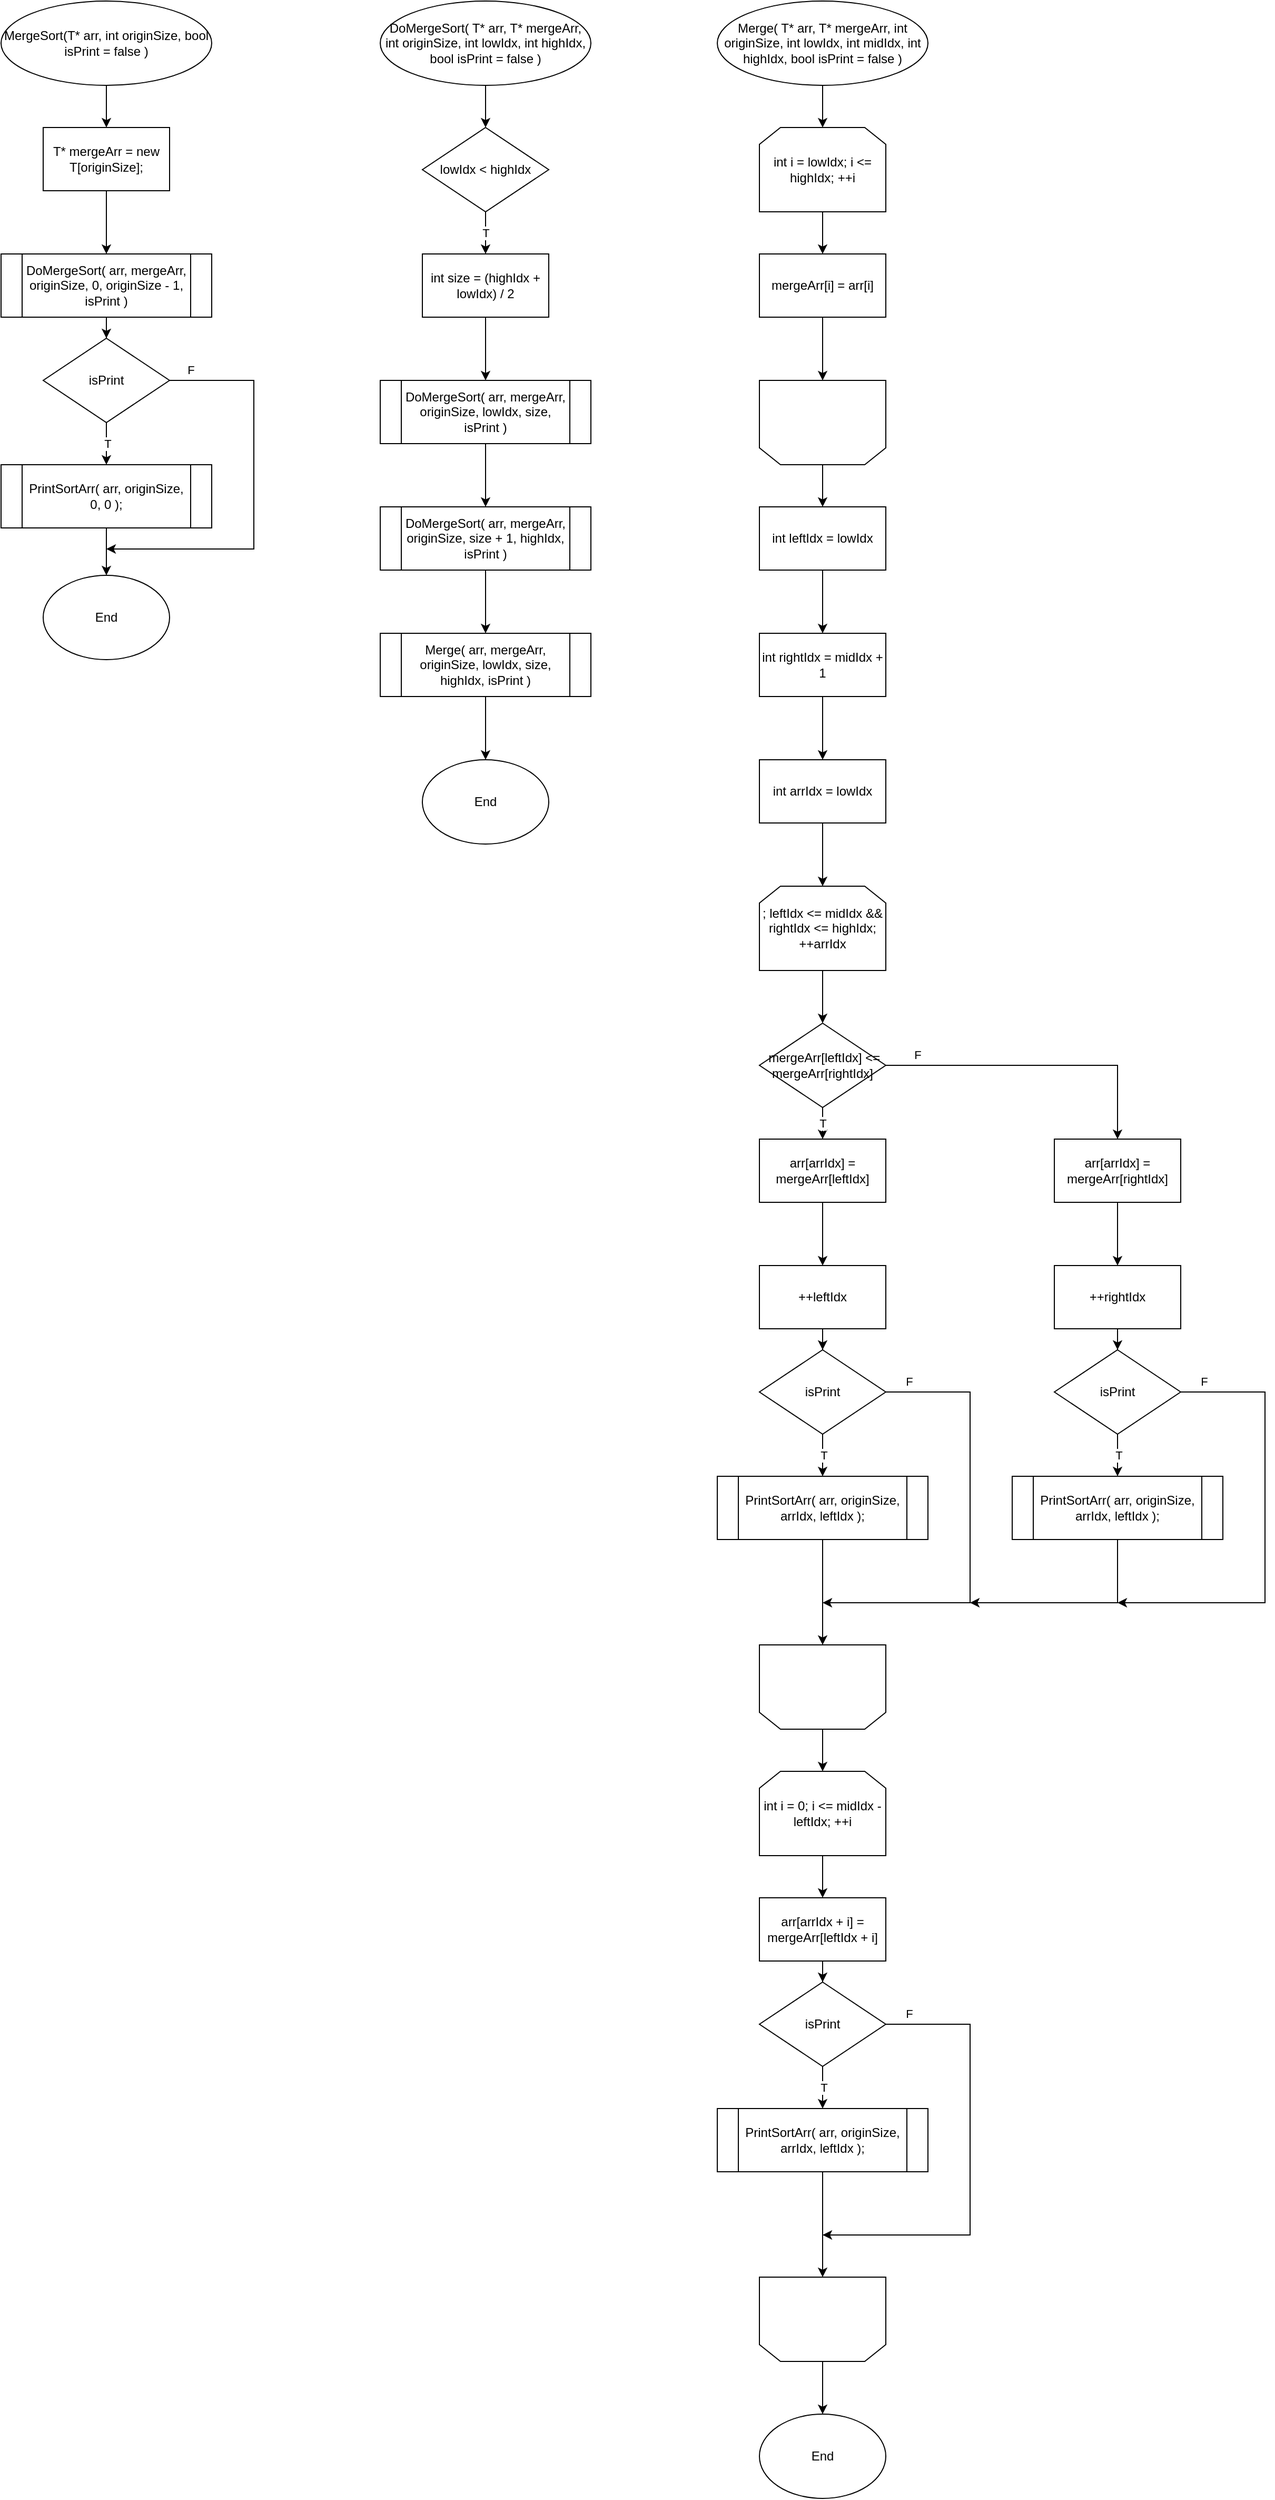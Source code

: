 <mxfile version="18.1.3" type="device"><diagram id="7INKBk4YoJLdMz592w9W" name="페이지-1"><mxGraphModel dx="1250" dy="742" grid="1" gridSize="10" guides="1" tooltips="1" connect="1" arrows="1" fold="1" page="1" pageScale="1" pageWidth="827" pageHeight="1169" math="0" shadow="0"><root><mxCell id="0"/><mxCell id="1" parent="0"/><mxCell id="n8e7gypNVRzoCy3kR2pa-2" value="" style="edgeStyle=orthogonalEdgeStyle;rounded=0;orthogonalLoop=1;jettySize=auto;html=1;" edge="1" parent="1" source="yaapNXnuX-U1yKSeV9Fx-1" target="n8e7gypNVRzoCy3kR2pa-1"><mxGeometry relative="1" as="geometry"/></mxCell><mxCell id="yaapNXnuX-U1yKSeV9Fx-1" value="MergeSort(T* arr, int originSize, bool isPrint = false&amp;nbsp;)" style="ellipse;whiteSpace=wrap;html=1;" parent="1" vertex="1"><mxGeometry y="40" width="200" height="80" as="geometry"/></mxCell><mxCell id="n8e7gypNVRzoCy3kR2pa-4" value="" style="edgeStyle=orthogonalEdgeStyle;rounded=0;orthogonalLoop=1;jettySize=auto;html=1;" edge="1" parent="1" source="n8e7gypNVRzoCy3kR2pa-1" target="n8e7gypNVRzoCy3kR2pa-3"><mxGeometry relative="1" as="geometry"/></mxCell><mxCell id="n8e7gypNVRzoCy3kR2pa-1" value="T* mergeArr = new T[originSize];" style="rounded=0;whiteSpace=wrap;html=1;" vertex="1" parent="1"><mxGeometry x="40" y="160" width="120" height="60" as="geometry"/></mxCell><mxCell id="n8e7gypNVRzoCy3kR2pa-6" value="" style="edgeStyle=orthogonalEdgeStyle;rounded=0;orthogonalLoop=1;jettySize=auto;html=1;" edge="1" parent="1" source="n8e7gypNVRzoCy3kR2pa-3" target="n8e7gypNVRzoCy3kR2pa-5"><mxGeometry relative="1" as="geometry"/></mxCell><mxCell id="n8e7gypNVRzoCy3kR2pa-3" value="DoMergeSort( arr, mergeArr, originSize, 0, originSize - 1, isPrint )" style="shape=process;whiteSpace=wrap;html=1;backgroundOutline=1;" vertex="1" parent="1"><mxGeometry y="280" width="200" height="60" as="geometry"/></mxCell><mxCell id="n8e7gypNVRzoCy3kR2pa-8" value="T" style="edgeStyle=orthogonalEdgeStyle;rounded=0;orthogonalLoop=1;jettySize=auto;html=1;" edge="1" parent="1" source="n8e7gypNVRzoCy3kR2pa-5"><mxGeometry relative="1" as="geometry"><mxPoint x="100" y="480" as="targetPoint"/></mxGeometry></mxCell><mxCell id="n8e7gypNVRzoCy3kR2pa-13" value="F" style="edgeStyle=orthogonalEdgeStyle;rounded=0;orthogonalLoop=1;jettySize=auto;html=1;exitX=1;exitY=0.5;exitDx=0;exitDy=0;" edge="1" parent="1" source="n8e7gypNVRzoCy3kR2pa-5"><mxGeometry x="-0.895" y="10" relative="1" as="geometry"><mxPoint x="100" y="560" as="targetPoint"/><Array as="points"><mxPoint x="240" y="400"/><mxPoint x="240" y="560"/></Array><mxPoint as="offset"/></mxGeometry></mxCell><mxCell id="n8e7gypNVRzoCy3kR2pa-5" value="isPrint" style="rhombus;whiteSpace=wrap;html=1;" vertex="1" parent="1"><mxGeometry x="40" y="360" width="120" height="80" as="geometry"/></mxCell><mxCell id="n8e7gypNVRzoCy3kR2pa-12" value="" style="edgeStyle=orthogonalEdgeStyle;rounded=0;orthogonalLoop=1;jettySize=auto;html=1;" edge="1" parent="1" source="n8e7gypNVRzoCy3kR2pa-9" target="n8e7gypNVRzoCy3kR2pa-11"><mxGeometry relative="1" as="geometry"/></mxCell><mxCell id="n8e7gypNVRzoCy3kR2pa-9" value="PrintSortArr( arr, originSize, 0, 0 );" style="shape=process;whiteSpace=wrap;html=1;backgroundOutline=1;" vertex="1" parent="1"><mxGeometry y="480" width="200" height="60" as="geometry"/></mxCell><mxCell id="n8e7gypNVRzoCy3kR2pa-15" value="" style="edgeStyle=orthogonalEdgeStyle;rounded=0;orthogonalLoop=1;jettySize=auto;html=1;" edge="1" parent="1" source="n8e7gypNVRzoCy3kR2pa-10" target="n8e7gypNVRzoCy3kR2pa-14"><mxGeometry relative="1" as="geometry"/></mxCell><mxCell id="n8e7gypNVRzoCy3kR2pa-10" value="DoMergeSort( T* arr, T* mergeArr, int originSize, int lowIdx, int highIdx, bool isPrint = false )" style="ellipse;whiteSpace=wrap;html=1;" vertex="1" parent="1"><mxGeometry x="360" y="40" width="200" height="80" as="geometry"/></mxCell><mxCell id="n8e7gypNVRzoCy3kR2pa-11" value="End" style="ellipse;whiteSpace=wrap;html=1;" vertex="1" parent="1"><mxGeometry x="40" y="585" width="120" height="80" as="geometry"/></mxCell><mxCell id="n8e7gypNVRzoCy3kR2pa-17" value="T" style="edgeStyle=orthogonalEdgeStyle;rounded=0;orthogonalLoop=1;jettySize=auto;html=1;" edge="1" parent="1" source="n8e7gypNVRzoCy3kR2pa-14" target="n8e7gypNVRzoCy3kR2pa-16"><mxGeometry relative="1" as="geometry"/></mxCell><mxCell id="n8e7gypNVRzoCy3kR2pa-14" value="lowIdx &amp;lt; highIdx" style="rhombus;whiteSpace=wrap;html=1;" vertex="1" parent="1"><mxGeometry x="400" y="160" width="120" height="80" as="geometry"/></mxCell><mxCell id="n8e7gypNVRzoCy3kR2pa-20" value="" style="edgeStyle=orthogonalEdgeStyle;rounded=0;orthogonalLoop=1;jettySize=auto;html=1;" edge="1" parent="1" source="n8e7gypNVRzoCy3kR2pa-16" target="n8e7gypNVRzoCy3kR2pa-18"><mxGeometry relative="1" as="geometry"/></mxCell><mxCell id="n8e7gypNVRzoCy3kR2pa-16" value="int size = (highIdx + lowIdx) / 2" style="rounded=0;whiteSpace=wrap;html=1;" vertex="1" parent="1"><mxGeometry x="400" y="280" width="120" height="60" as="geometry"/></mxCell><mxCell id="n8e7gypNVRzoCy3kR2pa-21" value="" style="edgeStyle=orthogonalEdgeStyle;rounded=0;orthogonalLoop=1;jettySize=auto;html=1;" edge="1" parent="1" source="n8e7gypNVRzoCy3kR2pa-18" target="n8e7gypNVRzoCy3kR2pa-19"><mxGeometry relative="1" as="geometry"/></mxCell><mxCell id="n8e7gypNVRzoCy3kR2pa-18" value="DoMergeSort( arr, mergeArr, originSize, lowIdx, size, isPrint )" style="shape=process;whiteSpace=wrap;html=1;backgroundOutline=1;" vertex="1" parent="1"><mxGeometry x="360" y="400" width="200" height="60" as="geometry"/></mxCell><mxCell id="n8e7gypNVRzoCy3kR2pa-23" value="" style="edgeStyle=orthogonalEdgeStyle;rounded=0;orthogonalLoop=1;jettySize=auto;html=1;" edge="1" parent="1" source="n8e7gypNVRzoCy3kR2pa-19" target="n8e7gypNVRzoCy3kR2pa-22"><mxGeometry relative="1" as="geometry"/></mxCell><mxCell id="n8e7gypNVRzoCy3kR2pa-19" value="DoMergeSort( arr, mergeArr, originSize, size + 1, highIdx, isPrint )" style="shape=process;whiteSpace=wrap;html=1;backgroundOutline=1;" vertex="1" parent="1"><mxGeometry x="360" y="520" width="200" height="60" as="geometry"/></mxCell><mxCell id="n8e7gypNVRzoCy3kR2pa-25" value="" style="edgeStyle=orthogonalEdgeStyle;rounded=0;orthogonalLoop=1;jettySize=auto;html=1;" edge="1" parent="1" source="n8e7gypNVRzoCy3kR2pa-22" target="n8e7gypNVRzoCy3kR2pa-24"><mxGeometry relative="1" as="geometry"/></mxCell><mxCell id="n8e7gypNVRzoCy3kR2pa-22" value="Merge( arr, mergeArr, originSize, lowIdx, size, highIdx, isPrint )" style="shape=process;whiteSpace=wrap;html=1;backgroundOutline=1;" vertex="1" parent="1"><mxGeometry x="360" y="640" width="200" height="60" as="geometry"/></mxCell><mxCell id="n8e7gypNVRzoCy3kR2pa-24" value="End" style="ellipse;whiteSpace=wrap;html=1;" vertex="1" parent="1"><mxGeometry x="400" y="760" width="120" height="80" as="geometry"/></mxCell><mxCell id="n8e7gypNVRzoCy3kR2pa-28" value="" style="edgeStyle=orthogonalEdgeStyle;rounded=0;orthogonalLoop=1;jettySize=auto;html=1;" edge="1" parent="1" source="n8e7gypNVRzoCy3kR2pa-26" target="n8e7gypNVRzoCy3kR2pa-27"><mxGeometry relative="1" as="geometry"/></mxCell><mxCell id="n8e7gypNVRzoCy3kR2pa-26" value="Merge( T* arr, T* mergeArr, int originSize, int lowIdx, int midIdx, int highIdx, bool isPrint = false )" style="ellipse;whiteSpace=wrap;html=1;" vertex="1" parent="1"><mxGeometry x="680" y="40" width="200" height="80" as="geometry"/></mxCell><mxCell id="n8e7gypNVRzoCy3kR2pa-30" value="" style="edgeStyle=orthogonalEdgeStyle;rounded=0;orthogonalLoop=1;jettySize=auto;html=1;" edge="1" parent="1" source="n8e7gypNVRzoCy3kR2pa-27" target="n8e7gypNVRzoCy3kR2pa-29"><mxGeometry relative="1" as="geometry"/></mxCell><mxCell id="n8e7gypNVRzoCy3kR2pa-27" value="int i = lowIdx; i &amp;lt;= highIdx; ++i" style="shape=loopLimit;whiteSpace=wrap;html=1;" vertex="1" parent="1"><mxGeometry x="720" y="160" width="120" height="80" as="geometry"/></mxCell><mxCell id="n8e7gypNVRzoCy3kR2pa-32" value="" style="edgeStyle=orthogonalEdgeStyle;rounded=0;orthogonalLoop=1;jettySize=auto;html=1;" edge="1" parent="1" source="n8e7gypNVRzoCy3kR2pa-29" target="n8e7gypNVRzoCy3kR2pa-31"><mxGeometry relative="1" as="geometry"/></mxCell><mxCell id="n8e7gypNVRzoCy3kR2pa-29" value="mergeArr[i] = arr[i]" style="rounded=0;whiteSpace=wrap;html=1;" vertex="1" parent="1"><mxGeometry x="720" y="280" width="120" height="60" as="geometry"/></mxCell><mxCell id="n8e7gypNVRzoCy3kR2pa-34" value="" style="edgeStyle=orthogonalEdgeStyle;rounded=0;orthogonalLoop=1;jettySize=auto;html=1;" edge="1" parent="1" source="n8e7gypNVRzoCy3kR2pa-31" target="n8e7gypNVRzoCy3kR2pa-33"><mxGeometry relative="1" as="geometry"/></mxCell><mxCell id="n8e7gypNVRzoCy3kR2pa-31" value="" style="shape=loopLimit;whiteSpace=wrap;html=1;flipV=1;" vertex="1" parent="1"><mxGeometry x="720" y="400" width="120" height="80" as="geometry"/></mxCell><mxCell id="n8e7gypNVRzoCy3kR2pa-36" value="" style="edgeStyle=orthogonalEdgeStyle;rounded=0;orthogonalLoop=1;jettySize=auto;html=1;" edge="1" parent="1" source="n8e7gypNVRzoCy3kR2pa-33" target="n8e7gypNVRzoCy3kR2pa-35"><mxGeometry relative="1" as="geometry"/></mxCell><mxCell id="n8e7gypNVRzoCy3kR2pa-33" value="int leftIdx = lowIdx" style="rounded=0;whiteSpace=wrap;html=1;" vertex="1" parent="1"><mxGeometry x="720" y="520" width="120" height="60" as="geometry"/></mxCell><mxCell id="n8e7gypNVRzoCy3kR2pa-38" value="" style="edgeStyle=orthogonalEdgeStyle;rounded=0;orthogonalLoop=1;jettySize=auto;html=1;" edge="1" parent="1" source="n8e7gypNVRzoCy3kR2pa-35" target="n8e7gypNVRzoCy3kR2pa-37"><mxGeometry relative="1" as="geometry"/></mxCell><mxCell id="n8e7gypNVRzoCy3kR2pa-35" value="int rightIdx = midIdx + 1" style="rounded=0;whiteSpace=wrap;html=1;" vertex="1" parent="1"><mxGeometry x="720" y="640" width="120" height="60" as="geometry"/></mxCell><mxCell id="n8e7gypNVRzoCy3kR2pa-40" value="" style="edgeStyle=orthogonalEdgeStyle;rounded=0;orthogonalLoop=1;jettySize=auto;html=1;" edge="1" parent="1" source="n8e7gypNVRzoCy3kR2pa-37" target="n8e7gypNVRzoCy3kR2pa-39"><mxGeometry relative="1" as="geometry"/></mxCell><mxCell id="n8e7gypNVRzoCy3kR2pa-37" value="int arrIdx = lowIdx" style="rounded=0;whiteSpace=wrap;html=1;" vertex="1" parent="1"><mxGeometry x="720" y="760" width="120" height="60" as="geometry"/></mxCell><mxCell id="n8e7gypNVRzoCy3kR2pa-42" value="" style="edgeStyle=orthogonalEdgeStyle;rounded=0;orthogonalLoop=1;jettySize=auto;html=1;" edge="1" parent="1" source="n8e7gypNVRzoCy3kR2pa-39" target="n8e7gypNVRzoCy3kR2pa-41"><mxGeometry relative="1" as="geometry"/></mxCell><mxCell id="n8e7gypNVRzoCy3kR2pa-39" value="; leftIdx &amp;lt;= midIdx &amp;amp;&amp;amp; rightIdx &amp;lt;= highIdx; ++arrIdx" style="shape=loopLimit;whiteSpace=wrap;html=1;" vertex="1" parent="1"><mxGeometry x="720" y="880" width="120" height="80" as="geometry"/></mxCell><mxCell id="n8e7gypNVRzoCy3kR2pa-44" value="T" style="edgeStyle=orthogonalEdgeStyle;rounded=0;orthogonalLoop=1;jettySize=auto;html=1;" edge="1" parent="1" source="n8e7gypNVRzoCy3kR2pa-41" target="n8e7gypNVRzoCy3kR2pa-43"><mxGeometry relative="1" as="geometry"/></mxCell><mxCell id="n8e7gypNVRzoCy3kR2pa-59" value="F" style="edgeStyle=orthogonalEdgeStyle;rounded=0;orthogonalLoop=1;jettySize=auto;html=1;entryX=0.5;entryY=0;entryDx=0;entryDy=0;" edge="1" parent="1" source="n8e7gypNVRzoCy3kR2pa-41" target="n8e7gypNVRzoCy3kR2pa-57"><mxGeometry x="-0.793" y="10" relative="1" as="geometry"><mxPoint as="offset"/></mxGeometry></mxCell><mxCell id="n8e7gypNVRzoCy3kR2pa-41" value="&amp;nbsp;mergeArr[leftIdx] &amp;lt;= mergeArr[rightIdx]" style="rhombus;whiteSpace=wrap;html=1;" vertex="1" parent="1"><mxGeometry x="720" y="1010" width="120" height="80" as="geometry"/></mxCell><mxCell id="n8e7gypNVRzoCy3kR2pa-46" value="" style="edgeStyle=orthogonalEdgeStyle;rounded=0;orthogonalLoop=1;jettySize=auto;html=1;" edge="1" parent="1" source="n8e7gypNVRzoCy3kR2pa-43" target="n8e7gypNVRzoCy3kR2pa-45"><mxGeometry relative="1" as="geometry"/></mxCell><mxCell id="n8e7gypNVRzoCy3kR2pa-43" value="arr[arrIdx] = mergeArr[leftIdx]" style="rounded=0;whiteSpace=wrap;html=1;" vertex="1" parent="1"><mxGeometry x="720" y="1120" width="120" height="60" as="geometry"/></mxCell><mxCell id="n8e7gypNVRzoCy3kR2pa-53" value="" style="edgeStyle=orthogonalEdgeStyle;rounded=0;orthogonalLoop=1;jettySize=auto;html=1;" edge="1" parent="1" source="n8e7gypNVRzoCy3kR2pa-45" target="n8e7gypNVRzoCy3kR2pa-50"><mxGeometry relative="1" as="geometry"/></mxCell><mxCell id="n8e7gypNVRzoCy3kR2pa-45" value="++leftIdx" style="rounded=0;whiteSpace=wrap;html=1;" vertex="1" parent="1"><mxGeometry x="720" y="1240" width="120" height="60" as="geometry"/></mxCell><mxCell id="n8e7gypNVRzoCy3kR2pa-48" value="T" style="edgeStyle=orthogonalEdgeStyle;rounded=0;orthogonalLoop=1;jettySize=auto;html=1;" edge="1" parent="1" source="n8e7gypNVRzoCy3kR2pa-50"><mxGeometry relative="1" as="geometry"><mxPoint x="780" y="1440" as="targetPoint"/></mxGeometry></mxCell><mxCell id="n8e7gypNVRzoCy3kR2pa-49" value="F" style="edgeStyle=orthogonalEdgeStyle;rounded=0;orthogonalLoop=1;jettySize=auto;html=1;exitX=1;exitY=0.5;exitDx=0;exitDy=0;" edge="1" parent="1" source="n8e7gypNVRzoCy3kR2pa-50"><mxGeometry x="-0.895" y="10" relative="1" as="geometry"><mxPoint x="780" y="1560" as="targetPoint"/><Array as="points"><mxPoint x="920" y="1360"/><mxPoint x="920" y="1560"/></Array><mxPoint as="offset"/></mxGeometry></mxCell><mxCell id="n8e7gypNVRzoCy3kR2pa-50" value="isPrint" style="rhombus;whiteSpace=wrap;html=1;" vertex="1" parent="1"><mxGeometry x="720" y="1320" width="120" height="80" as="geometry"/></mxCell><mxCell id="n8e7gypNVRzoCy3kR2pa-51" value="" style="edgeStyle=orthogonalEdgeStyle;rounded=0;orthogonalLoop=1;jettySize=auto;html=1;entryX=0.5;entryY=0;entryDx=0;entryDy=0;" edge="1" parent="1" source="n8e7gypNVRzoCy3kR2pa-52" target="n8e7gypNVRzoCy3kR2pa-66"><mxGeometry relative="1" as="geometry"><mxPoint x="780" y="1545" as="targetPoint"/></mxGeometry></mxCell><mxCell id="n8e7gypNVRzoCy3kR2pa-52" value="PrintSortArr( arr, originSize, arrIdx, leftIdx );" style="shape=process;whiteSpace=wrap;html=1;backgroundOutline=1;" vertex="1" parent="1"><mxGeometry x="680" y="1440" width="200" height="60" as="geometry"/></mxCell><mxCell id="n8e7gypNVRzoCy3kR2pa-56" value="" style="edgeStyle=orthogonalEdgeStyle;rounded=0;orthogonalLoop=1;jettySize=auto;html=1;" edge="1" parent="1" source="n8e7gypNVRzoCy3kR2pa-57" target="n8e7gypNVRzoCy3kR2pa-58"><mxGeometry relative="1" as="geometry"/></mxCell><mxCell id="n8e7gypNVRzoCy3kR2pa-57" value="arr[arrIdx] = mergeArr[rightIdx]" style="rounded=0;whiteSpace=wrap;html=1;" vertex="1" parent="1"><mxGeometry x="1000" y="1120" width="120" height="60" as="geometry"/></mxCell><mxCell id="n8e7gypNVRzoCy3kR2pa-65" value="" style="edgeStyle=orthogonalEdgeStyle;rounded=0;orthogonalLoop=1;jettySize=auto;html=1;" edge="1" parent="1" source="n8e7gypNVRzoCy3kR2pa-58" target="n8e7gypNVRzoCy3kR2pa-62"><mxGeometry relative="1" as="geometry"/></mxCell><mxCell id="n8e7gypNVRzoCy3kR2pa-58" value="++rightIdx" style="rounded=0;whiteSpace=wrap;html=1;" vertex="1" parent="1"><mxGeometry x="1000" y="1240" width="120" height="60" as="geometry"/></mxCell><mxCell id="n8e7gypNVRzoCy3kR2pa-60" value="T" style="edgeStyle=orthogonalEdgeStyle;rounded=0;orthogonalLoop=1;jettySize=auto;html=1;" edge="1" parent="1" source="n8e7gypNVRzoCy3kR2pa-62"><mxGeometry relative="1" as="geometry"><mxPoint x="1060" y="1440" as="targetPoint"/></mxGeometry></mxCell><mxCell id="n8e7gypNVRzoCy3kR2pa-61" value="F" style="edgeStyle=orthogonalEdgeStyle;rounded=0;orthogonalLoop=1;jettySize=auto;html=1;exitX=1;exitY=0.5;exitDx=0;exitDy=0;" edge="1" parent="1" source="n8e7gypNVRzoCy3kR2pa-62"><mxGeometry x="-0.895" y="10" relative="1" as="geometry"><mxPoint x="1060" y="1560" as="targetPoint"/><Array as="points"><mxPoint x="1200" y="1360"/><mxPoint x="1200" y="1560"/><mxPoint x="1060" y="1560"/></Array><mxPoint as="offset"/></mxGeometry></mxCell><mxCell id="n8e7gypNVRzoCy3kR2pa-62" value="isPrint" style="rhombus;whiteSpace=wrap;html=1;" vertex="1" parent="1"><mxGeometry x="1000" y="1320" width="120" height="80" as="geometry"/></mxCell><mxCell id="n8e7gypNVRzoCy3kR2pa-63" value="" style="edgeStyle=orthogonalEdgeStyle;rounded=0;orthogonalLoop=1;jettySize=auto;html=1;" edge="1" parent="1" source="n8e7gypNVRzoCy3kR2pa-64"><mxGeometry relative="1" as="geometry"><mxPoint x="920" y="1560" as="targetPoint"/><Array as="points"><mxPoint x="1060" y="1560"/></Array></mxGeometry></mxCell><mxCell id="n8e7gypNVRzoCy3kR2pa-64" value="PrintSortArr( arr, originSize, arrIdx, leftIdx );" style="shape=process;whiteSpace=wrap;html=1;backgroundOutline=1;" vertex="1" parent="1"><mxGeometry x="960" y="1440" width="200" height="60" as="geometry"/></mxCell><mxCell id="n8e7gypNVRzoCy3kR2pa-69" value="" style="edgeStyle=orthogonalEdgeStyle;rounded=0;orthogonalLoop=1;jettySize=auto;html=1;" edge="1" parent="1" source="n8e7gypNVRzoCy3kR2pa-66" target="n8e7gypNVRzoCy3kR2pa-68"><mxGeometry relative="1" as="geometry"/></mxCell><mxCell id="n8e7gypNVRzoCy3kR2pa-66" value="" style="shape=loopLimit;whiteSpace=wrap;html=1;flipV=1;" vertex="1" parent="1"><mxGeometry x="720" y="1600" width="120" height="80" as="geometry"/></mxCell><mxCell id="n8e7gypNVRzoCy3kR2pa-72" value="" style="edgeStyle=orthogonalEdgeStyle;rounded=0;orthogonalLoop=1;jettySize=auto;html=1;" edge="1" parent="1" source="n8e7gypNVRzoCy3kR2pa-68" target="n8e7gypNVRzoCy3kR2pa-71"><mxGeometry relative="1" as="geometry"/></mxCell><mxCell id="n8e7gypNVRzoCy3kR2pa-68" value="int i = 0; i &amp;lt;= midIdx - leftIdx; ++i" style="shape=loopLimit;whiteSpace=wrap;html=1;" vertex="1" parent="1"><mxGeometry x="720" y="1720" width="120" height="80" as="geometry"/></mxCell><mxCell id="n8e7gypNVRzoCy3kR2pa-81" value="" style="edgeStyle=orthogonalEdgeStyle;rounded=0;orthogonalLoop=1;jettySize=auto;html=1;" edge="1" parent="1" source="n8e7gypNVRzoCy3kR2pa-70" target="n8e7gypNVRzoCy3kR2pa-79"><mxGeometry relative="1" as="geometry"/></mxCell><mxCell id="n8e7gypNVRzoCy3kR2pa-70" value="" style="shape=loopLimit;whiteSpace=wrap;html=1;flipV=1;" vertex="1" parent="1"><mxGeometry x="720" y="2200" width="120" height="80" as="geometry"/></mxCell><mxCell id="n8e7gypNVRzoCy3kR2pa-77" value="" style="edgeStyle=orthogonalEdgeStyle;rounded=0;orthogonalLoop=1;jettySize=auto;html=1;" edge="1" parent="1" source="n8e7gypNVRzoCy3kR2pa-71" target="n8e7gypNVRzoCy3kR2pa-75"><mxGeometry relative="1" as="geometry"/></mxCell><mxCell id="n8e7gypNVRzoCy3kR2pa-71" value="arr[arrIdx + i] = mergeArr[leftIdx + i]" style="rounded=0;whiteSpace=wrap;html=1;" vertex="1" parent="1"><mxGeometry x="720" y="1840" width="120" height="60" as="geometry"/></mxCell><mxCell id="n8e7gypNVRzoCy3kR2pa-73" value="T" style="edgeStyle=orthogonalEdgeStyle;rounded=0;orthogonalLoop=1;jettySize=auto;html=1;" edge="1" parent="1" source="n8e7gypNVRzoCy3kR2pa-75"><mxGeometry relative="1" as="geometry"><mxPoint x="780" y="2040" as="targetPoint"/></mxGeometry></mxCell><mxCell id="n8e7gypNVRzoCy3kR2pa-74" value="F" style="edgeStyle=orthogonalEdgeStyle;rounded=0;orthogonalLoop=1;jettySize=auto;html=1;exitX=1;exitY=0.5;exitDx=0;exitDy=0;" edge="1" parent="1" source="n8e7gypNVRzoCy3kR2pa-75"><mxGeometry x="-0.895" y="10" relative="1" as="geometry"><mxPoint x="780" y="2160" as="targetPoint"/><Array as="points"><mxPoint x="920" y="1960"/><mxPoint x="920" y="2160"/></Array><mxPoint as="offset"/></mxGeometry></mxCell><mxCell id="n8e7gypNVRzoCy3kR2pa-75" value="isPrint" style="rhombus;whiteSpace=wrap;html=1;" vertex="1" parent="1"><mxGeometry x="720" y="1920" width="120" height="80" as="geometry"/></mxCell><mxCell id="n8e7gypNVRzoCy3kR2pa-78" style="edgeStyle=orthogonalEdgeStyle;rounded=0;orthogonalLoop=1;jettySize=auto;html=1;entryX=0.5;entryY=0;entryDx=0;entryDy=0;" edge="1" parent="1" source="n8e7gypNVRzoCy3kR2pa-76" target="n8e7gypNVRzoCy3kR2pa-70"><mxGeometry relative="1" as="geometry"/></mxCell><mxCell id="n8e7gypNVRzoCy3kR2pa-76" value="PrintSortArr( arr, originSize, arrIdx, leftIdx );" style="shape=process;whiteSpace=wrap;html=1;backgroundOutline=1;" vertex="1" parent="1"><mxGeometry x="680" y="2040" width="200" height="60" as="geometry"/></mxCell><mxCell id="n8e7gypNVRzoCy3kR2pa-79" value="End" style="ellipse;whiteSpace=wrap;html=1;" vertex="1" parent="1"><mxGeometry x="720" y="2330" width="120" height="80" as="geometry"/></mxCell></root></mxGraphModel></diagram></mxfile>
